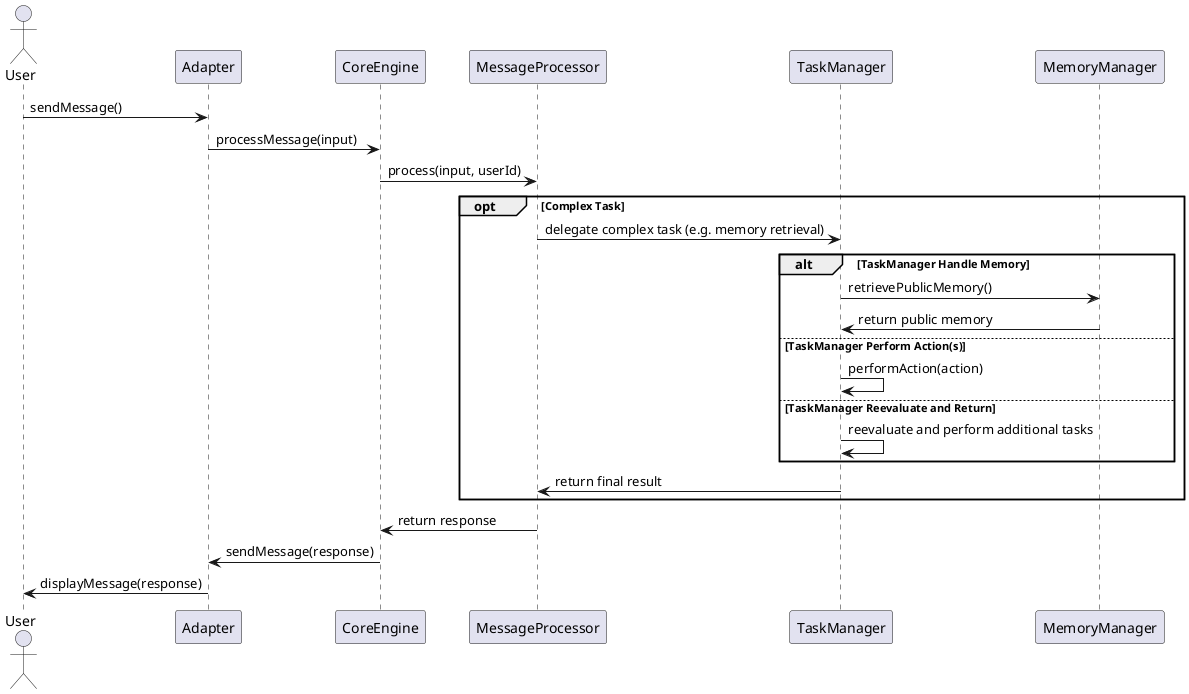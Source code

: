 @startuml

actor User
User -> Adapter : sendMessage()
Adapter -> CoreEngine : processMessage(input)
CoreEngine -> MessageProcessor : process(input, userId)

opt Complex Task
    MessageProcessor -> TaskManager : delegate complex task (e.g. memory retrieval)

    alt TaskManager Handle Memory
        TaskManager -> MemoryManager : retrievePublicMemory()
        MemoryManager -> TaskManager : return public memory
    else TaskManager Perform Action(s)
        TaskManager -> TaskManager : performAction(action)
    else TaskManager Reevaluate and Return
        TaskManager -> TaskManager : reevaluate and perform additional tasks
    end

    TaskManager -> MessageProcessor : return final result
end

MessageProcessor -> CoreEngine : return response
CoreEngine -> Adapter : sendMessage(response)
Adapter -> User : displayMessage(response)

@enduml